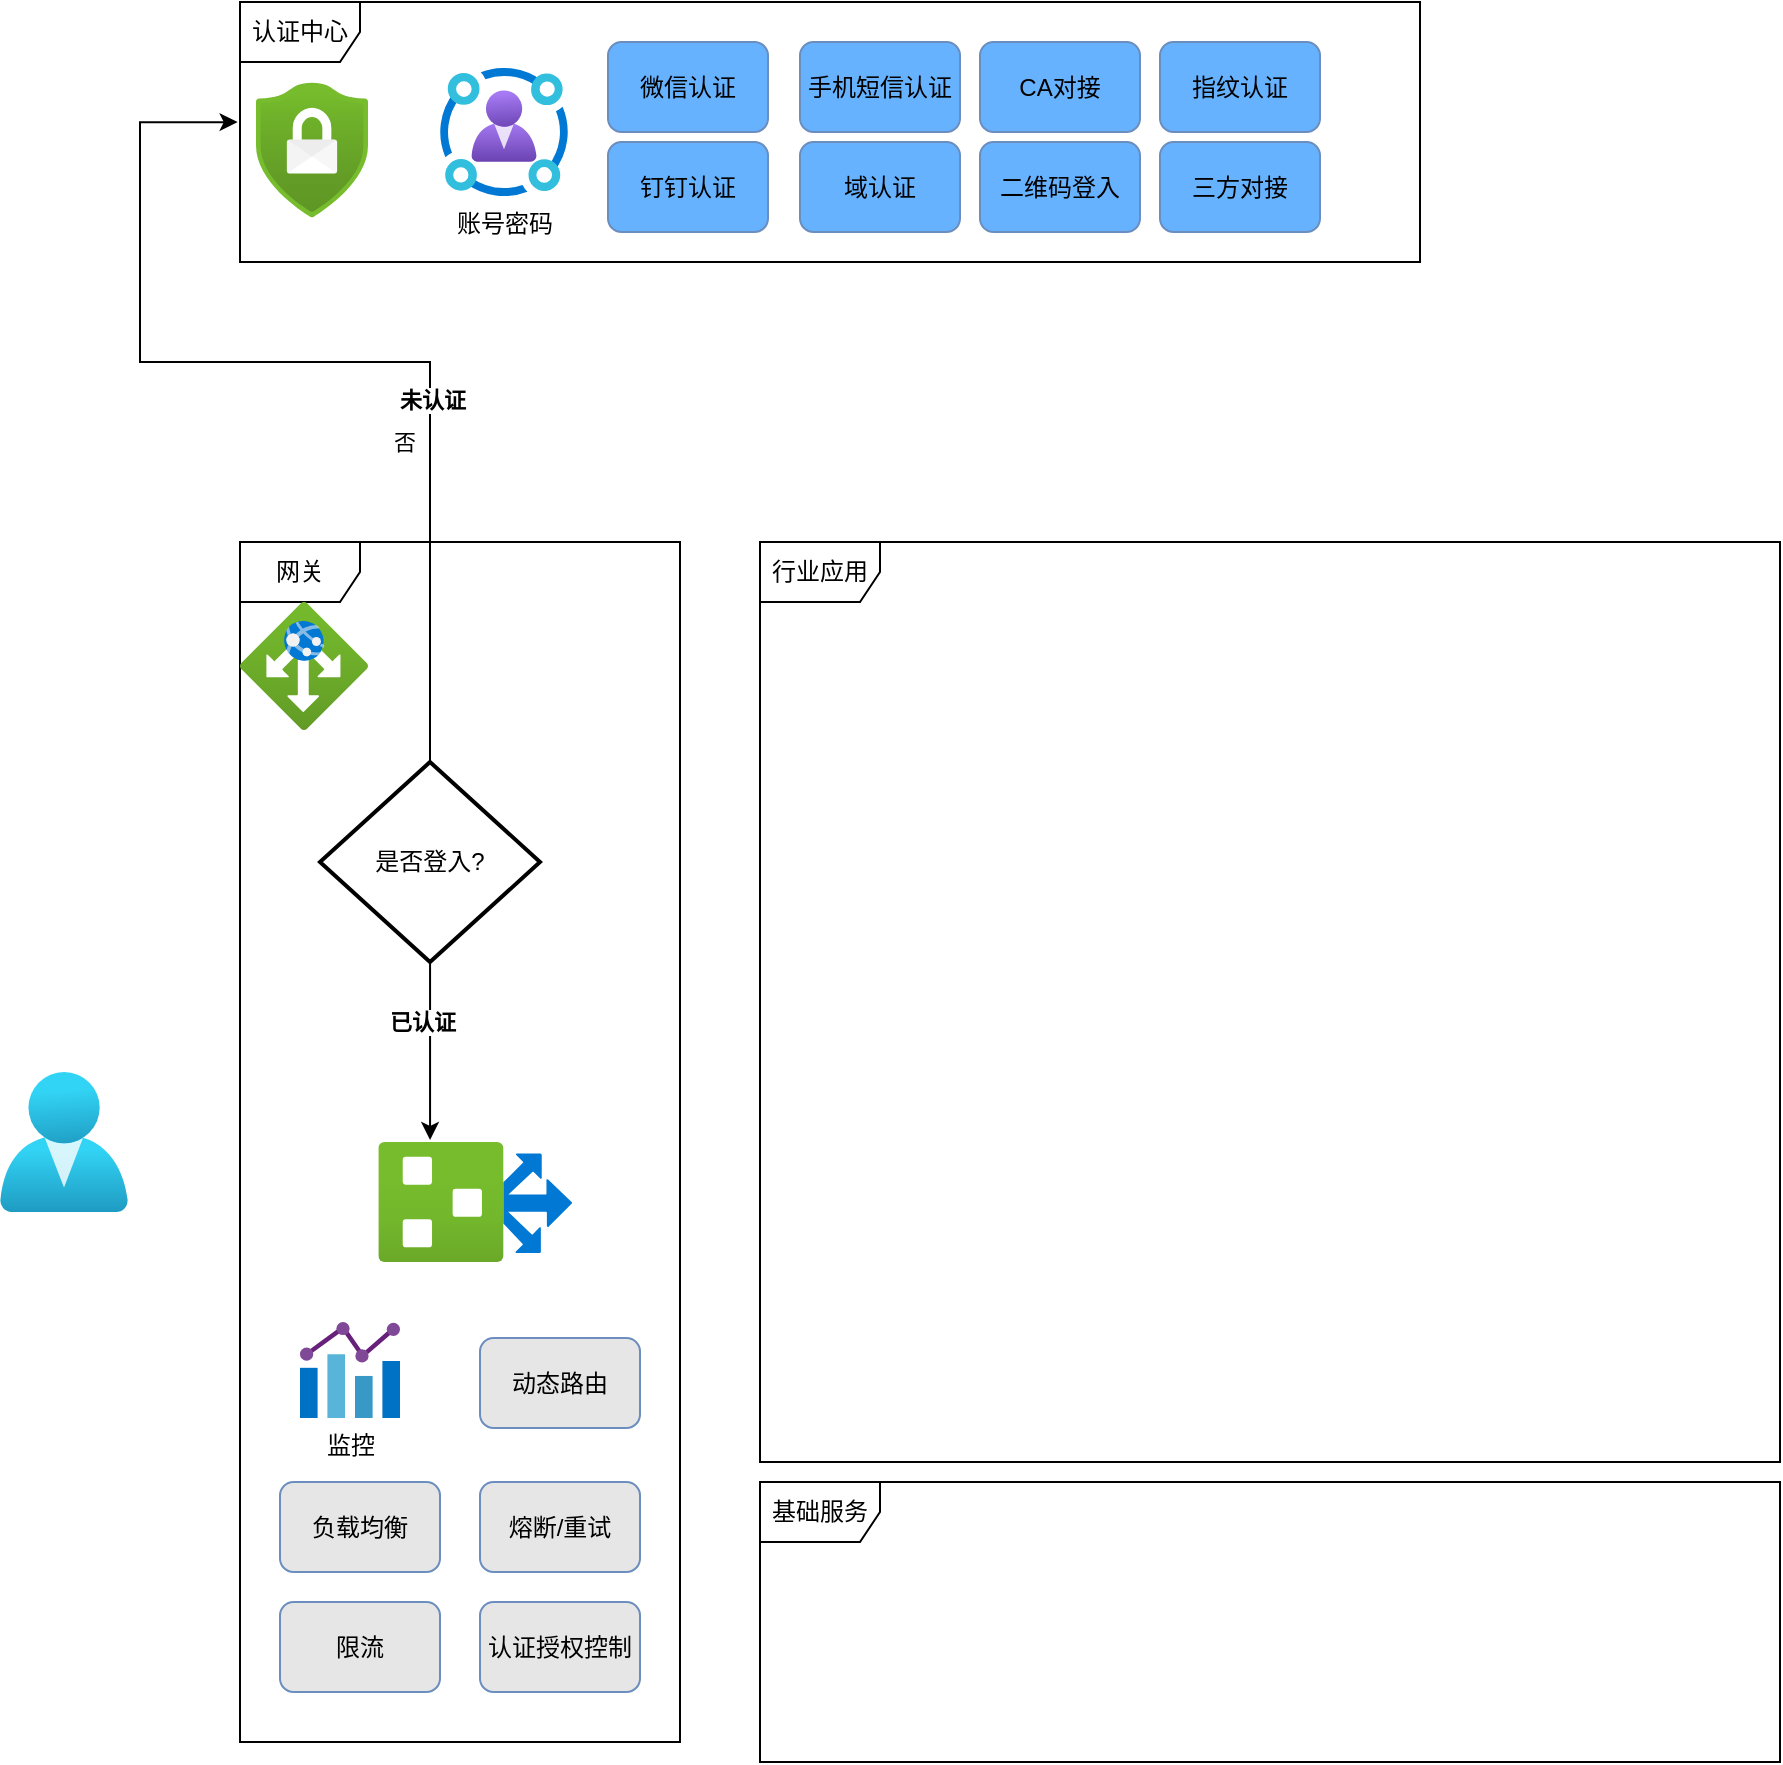 <mxfile version="14.9.5" type="github">
  <diagram id="V-bsonHjYA0dQaBgQLGK" name="Page-1">
    <mxGraphModel dx="1422" dy="794" grid="1" gridSize="10" guides="1" tooltips="1" connect="1" arrows="1" fold="1" page="1" pageScale="1" pageWidth="827" pageHeight="1169" math="0" shadow="0">
      <root>
        <mxCell id="0" />
        <mxCell id="1" parent="0" />
        <mxCell id="eGzCPl6W_x_xD8wYSiGv-1" value="" style="aspect=fixed;html=1;points=[];align=center;image;fontSize=12;image=img/lib/azure2/identity/Users.svg;" vertex="1" parent="1">
          <mxGeometry x="30" y="635" width="64" height="70" as="geometry" />
        </mxCell>
        <mxCell id="eGzCPl6W_x_xD8wYSiGv-6" value="网关" style="shape=umlFrame;whiteSpace=wrap;html=1;rounded=0;strokeColor=#000000;fillColor=none;" vertex="1" parent="1">
          <mxGeometry x="150" y="370" width="220" height="600" as="geometry" />
        </mxCell>
        <mxCell id="eGzCPl6W_x_xD8wYSiGv-7" value="" style="aspect=fixed;html=1;points=[];align=center;image;fontSize=12;image=img/lib/azure2/networking/Application_Gateways.svg;rounded=0;strokeColor=#000000;fillColor=none;" vertex="1" parent="1">
          <mxGeometry x="150" y="400" width="64" height="64" as="geometry" />
        </mxCell>
        <mxCell id="eGzCPl6W_x_xD8wYSiGv-9" value="认证中心" style="shape=umlFrame;whiteSpace=wrap;html=1;rounded=0;strokeColor=#000000;fillColor=none;" vertex="1" parent="1">
          <mxGeometry x="150" y="100" width="590" height="130" as="geometry" />
        </mxCell>
        <mxCell id="eGzCPl6W_x_xD8wYSiGv-10" value="" style="aspect=fixed;html=1;points=[];align=center;image;fontSize=12;image=img/lib/azure2/security/Security_Center.svg;rounded=0;strokeColor=#000000;fillColor=none;" vertex="1" parent="1">
          <mxGeometry x="158" y="140" width="56.0" height="68" as="geometry" />
        </mxCell>
        <mxCell id="eGzCPl6W_x_xD8wYSiGv-13" style="edgeStyle=orthogonalEdgeStyle;rounded=0;orthogonalLoop=1;jettySize=auto;html=1;entryX=-0.002;entryY=0.462;entryDx=0;entryDy=0;entryPerimeter=0;" edge="1" parent="1" source="eGzCPl6W_x_xD8wYSiGv-12" target="eGzCPl6W_x_xD8wYSiGv-9">
          <mxGeometry relative="1" as="geometry">
            <Array as="points">
              <mxPoint x="245" y="280" />
              <mxPoint x="100" y="280" />
              <mxPoint x="100" y="160" />
            </Array>
          </mxGeometry>
        </mxCell>
        <mxCell id="eGzCPl6W_x_xD8wYSiGv-14" value="否" style="edgeLabel;html=1;align=center;verticalAlign=middle;resizable=0;points=[];" vertex="1" connectable="0" parent="eGzCPl6W_x_xD8wYSiGv-13">
          <mxGeometry x="0.332" y="-1" relative="1" as="geometry">
            <mxPoint x="129" y="41" as="offset" />
          </mxGeometry>
        </mxCell>
        <mxCell id="eGzCPl6W_x_xD8wYSiGv-32" value="&lt;b&gt;未认证&lt;/b&gt;" style="edgeLabel;html=1;align=center;verticalAlign=middle;resizable=0;points=[];" vertex="1" connectable="0" parent="eGzCPl6W_x_xD8wYSiGv-13">
          <mxGeometry x="-0.296" y="-1" relative="1" as="geometry">
            <mxPoint as="offset" />
          </mxGeometry>
        </mxCell>
        <mxCell id="eGzCPl6W_x_xD8wYSiGv-17" style="edgeStyle=orthogonalEdgeStyle;rounded=0;orthogonalLoop=1;jettySize=auto;html=1;fontStyle=3;labelBorderColor=none;entryX=0.267;entryY=-0.017;entryDx=0;entryDy=0;entryPerimeter=0;" edge="1" parent="1" source="eGzCPl6W_x_xD8wYSiGv-12" target="eGzCPl6W_x_xD8wYSiGv-30">
          <mxGeometry relative="1" as="geometry">
            <mxPoint x="245" y="840" as="targetPoint" />
            <Array as="points" />
          </mxGeometry>
        </mxCell>
        <mxCell id="eGzCPl6W_x_xD8wYSiGv-31" value="&lt;b&gt;已认证&lt;/b&gt;" style="edgeLabel;html=1;align=center;verticalAlign=middle;resizable=0;points=[];" vertex="1" connectable="0" parent="eGzCPl6W_x_xD8wYSiGv-17">
          <mxGeometry x="-0.327" y="-4" relative="1" as="geometry">
            <mxPoint as="offset" />
          </mxGeometry>
        </mxCell>
        <mxCell id="eGzCPl6W_x_xD8wYSiGv-12" value="是否登入?" style="strokeWidth=2;html=1;shape=mxgraph.flowchart.decision;whiteSpace=wrap;rounded=0;fillColor=none;" vertex="1" parent="1">
          <mxGeometry x="190" y="480" width="110" height="100" as="geometry" />
        </mxCell>
        <mxCell id="eGzCPl6W_x_xD8wYSiGv-19" value="监控" style="aspect=fixed;html=1;points=[];align=center;image;fontSize=12;image=img/lib/mscae/Chart.svg;rounded=0;strokeColor=#000000;fillColor=none;" vertex="1" parent="1">
          <mxGeometry x="180" y="760" width="50" height="48" as="geometry" />
        </mxCell>
        <mxCell id="eGzCPl6W_x_xD8wYSiGv-21" value="账号密码" style="aspect=fixed;html=1;points=[];align=center;image;fontSize=12;image=img/lib/azure2/identity/Identity_Governance.svg;rounded=0;strokeColor=#000000;fillColor=none;" vertex="1" parent="1">
          <mxGeometry x="250" y="133" width="64" height="64" as="geometry" />
        </mxCell>
        <mxCell id="eGzCPl6W_x_xD8wYSiGv-22" value="微信认证" style="rounded=1;whiteSpace=wrap;html=1;strokeColor=#6c8ebf;fillColor=#66B2FF;" vertex="1" parent="1">
          <mxGeometry x="334" y="120" width="80" height="45" as="geometry" />
        </mxCell>
        <mxCell id="eGzCPl6W_x_xD8wYSiGv-23" value="钉钉认证" style="rounded=1;whiteSpace=wrap;html=1;strokeColor=#6c8ebf;fillColor=#66B2FF;" vertex="1" parent="1">
          <mxGeometry x="334" y="170" width="80" height="45" as="geometry" />
        </mxCell>
        <mxCell id="eGzCPl6W_x_xD8wYSiGv-24" value="手机短信认证" style="rounded=1;whiteSpace=wrap;html=1;strokeColor=#6c8ebf;fillColor=#66B2FF;" vertex="1" parent="1">
          <mxGeometry x="430" y="120" width="80" height="45" as="geometry" />
        </mxCell>
        <mxCell id="eGzCPl6W_x_xD8wYSiGv-25" value="域认证" style="rounded=1;whiteSpace=wrap;html=1;strokeColor=#6c8ebf;fillColor=#66B2FF;" vertex="1" parent="1">
          <mxGeometry x="430" y="170" width="80" height="45" as="geometry" />
        </mxCell>
        <mxCell id="eGzCPl6W_x_xD8wYSiGv-26" value="CA对接" style="rounded=1;whiteSpace=wrap;html=1;strokeColor=#6c8ebf;fillColor=#66B2FF;" vertex="1" parent="1">
          <mxGeometry x="520" y="120" width="80" height="45" as="geometry" />
        </mxCell>
        <mxCell id="eGzCPl6W_x_xD8wYSiGv-27" value="二维码登入" style="rounded=1;whiteSpace=wrap;html=1;strokeColor=#6c8ebf;fillColor=#66B2FF;" vertex="1" parent="1">
          <mxGeometry x="520" y="170" width="80" height="45" as="geometry" />
        </mxCell>
        <mxCell id="eGzCPl6W_x_xD8wYSiGv-28" value="指纹认证" style="rounded=1;whiteSpace=wrap;html=1;strokeColor=#6c8ebf;fillColor=#66B2FF;" vertex="1" parent="1">
          <mxGeometry x="610" y="120" width="80" height="45" as="geometry" />
        </mxCell>
        <mxCell id="eGzCPl6W_x_xD8wYSiGv-29" value="三方对接" style="rounded=1;whiteSpace=wrap;html=1;strokeColor=#6c8ebf;fillColor=#66B2FF;" vertex="1" parent="1">
          <mxGeometry x="610" y="170" width="80" height="45" as="geometry" />
        </mxCell>
        <mxCell id="eGzCPl6W_x_xD8wYSiGv-30" value="" style="aspect=fixed;html=1;points=[];align=center;image;fontSize=12;image=img/lib/azure2/networking/Route_Filters.svg;rounded=0;strokeColor=#000000;fillColor=#66B2FF;" vertex="1" parent="1">
          <mxGeometry x="219.18" y="670" width="96.82" height="60" as="geometry" />
        </mxCell>
        <mxCell id="eGzCPl6W_x_xD8wYSiGv-35" value="动态路由" style="rounded=1;whiteSpace=wrap;html=1;strokeColor=#6c8ebf;fillColor=#E6E6E6;" vertex="1" parent="1">
          <mxGeometry x="270" y="768" width="80" height="45" as="geometry" />
        </mxCell>
        <mxCell id="eGzCPl6W_x_xD8wYSiGv-36" value="负载均衡" style="rounded=1;whiteSpace=wrap;html=1;strokeColor=#6c8ebf;fillColor=#E6E6E6;" vertex="1" parent="1">
          <mxGeometry x="170" y="840" width="80" height="45" as="geometry" />
        </mxCell>
        <mxCell id="eGzCPl6W_x_xD8wYSiGv-37" value="限流" style="rounded=1;whiteSpace=wrap;html=1;strokeColor=#6c8ebf;fillColor=#E6E6E6;" vertex="1" parent="1">
          <mxGeometry x="170" y="900" width="80" height="45" as="geometry" />
        </mxCell>
        <mxCell id="eGzCPl6W_x_xD8wYSiGv-38" value="熔断/重试" style="rounded=1;whiteSpace=wrap;html=1;strokeColor=#6c8ebf;fillColor=#E6E6E6;" vertex="1" parent="1">
          <mxGeometry x="270" y="840" width="80" height="45" as="geometry" />
        </mxCell>
        <mxCell id="eGzCPl6W_x_xD8wYSiGv-39" value="认证授权控制" style="rounded=1;whiteSpace=wrap;html=1;strokeColor=#6c8ebf;fillColor=#E6E6E6;" vertex="1" parent="1">
          <mxGeometry x="270" y="900" width="80" height="45" as="geometry" />
        </mxCell>
        <mxCell id="eGzCPl6W_x_xD8wYSiGv-43" value="行业应用" style="shape=umlFrame;whiteSpace=wrap;html=1;rounded=0;strokeColor=#000000;fillColor=none;" vertex="1" parent="1">
          <mxGeometry x="410" y="370" width="510" height="460" as="geometry" />
        </mxCell>
        <mxCell id="eGzCPl6W_x_xD8wYSiGv-44" value="基础服务" style="shape=umlFrame;whiteSpace=wrap;html=1;rounded=0;strokeColor=#000000;fillColor=none;" vertex="1" parent="1">
          <mxGeometry x="410" y="840" width="510" height="140" as="geometry" />
        </mxCell>
      </root>
    </mxGraphModel>
  </diagram>
</mxfile>
